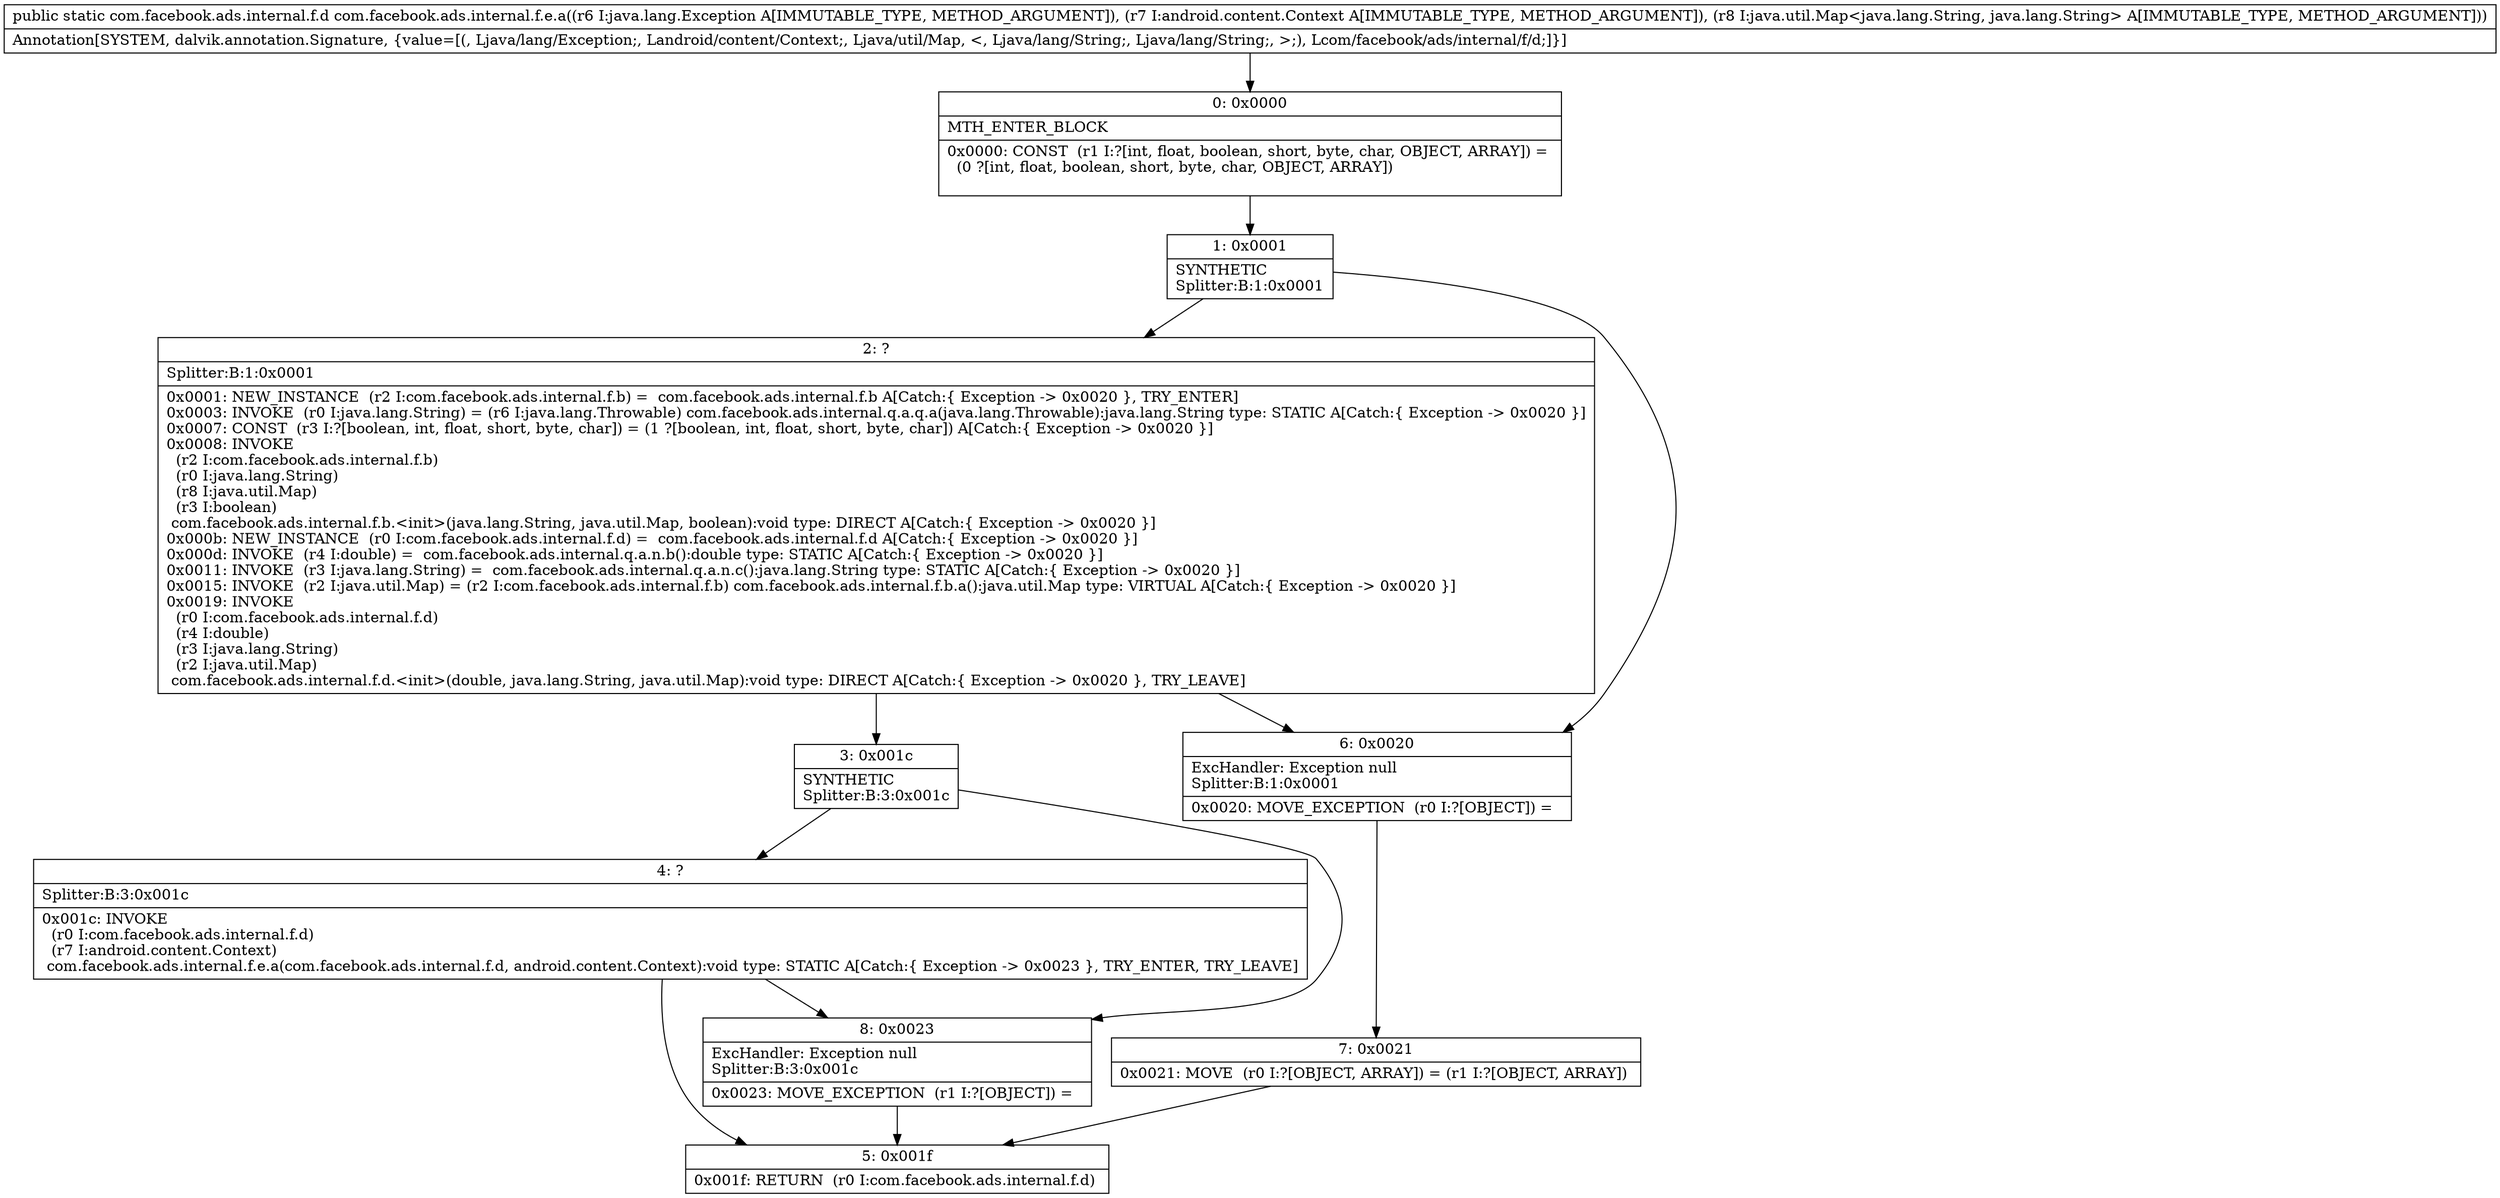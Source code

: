 digraph "CFG forcom.facebook.ads.internal.f.e.a(Ljava\/lang\/Exception;Landroid\/content\/Context;Ljava\/util\/Map;)Lcom\/facebook\/ads\/internal\/f\/d;" {
Node_0 [shape=record,label="{0\:\ 0x0000|MTH_ENTER_BLOCK\l|0x0000: CONST  (r1 I:?[int, float, boolean, short, byte, char, OBJECT, ARRAY]) = \l  (0 ?[int, float, boolean, short, byte, char, OBJECT, ARRAY])\l \l}"];
Node_1 [shape=record,label="{1\:\ 0x0001|SYNTHETIC\lSplitter:B:1:0x0001\l}"];
Node_2 [shape=record,label="{2\:\ ?|Splitter:B:1:0x0001\l|0x0001: NEW_INSTANCE  (r2 I:com.facebook.ads.internal.f.b) =  com.facebook.ads.internal.f.b A[Catch:\{ Exception \-\> 0x0020 \}, TRY_ENTER]\l0x0003: INVOKE  (r0 I:java.lang.String) = (r6 I:java.lang.Throwable) com.facebook.ads.internal.q.a.q.a(java.lang.Throwable):java.lang.String type: STATIC A[Catch:\{ Exception \-\> 0x0020 \}]\l0x0007: CONST  (r3 I:?[boolean, int, float, short, byte, char]) = (1 ?[boolean, int, float, short, byte, char]) A[Catch:\{ Exception \-\> 0x0020 \}]\l0x0008: INVOKE  \l  (r2 I:com.facebook.ads.internal.f.b)\l  (r0 I:java.lang.String)\l  (r8 I:java.util.Map)\l  (r3 I:boolean)\l com.facebook.ads.internal.f.b.\<init\>(java.lang.String, java.util.Map, boolean):void type: DIRECT A[Catch:\{ Exception \-\> 0x0020 \}]\l0x000b: NEW_INSTANCE  (r0 I:com.facebook.ads.internal.f.d) =  com.facebook.ads.internal.f.d A[Catch:\{ Exception \-\> 0x0020 \}]\l0x000d: INVOKE  (r4 I:double) =  com.facebook.ads.internal.q.a.n.b():double type: STATIC A[Catch:\{ Exception \-\> 0x0020 \}]\l0x0011: INVOKE  (r3 I:java.lang.String) =  com.facebook.ads.internal.q.a.n.c():java.lang.String type: STATIC A[Catch:\{ Exception \-\> 0x0020 \}]\l0x0015: INVOKE  (r2 I:java.util.Map) = (r2 I:com.facebook.ads.internal.f.b) com.facebook.ads.internal.f.b.a():java.util.Map type: VIRTUAL A[Catch:\{ Exception \-\> 0x0020 \}]\l0x0019: INVOKE  \l  (r0 I:com.facebook.ads.internal.f.d)\l  (r4 I:double)\l  (r3 I:java.lang.String)\l  (r2 I:java.util.Map)\l com.facebook.ads.internal.f.d.\<init\>(double, java.lang.String, java.util.Map):void type: DIRECT A[Catch:\{ Exception \-\> 0x0020 \}, TRY_LEAVE]\l}"];
Node_3 [shape=record,label="{3\:\ 0x001c|SYNTHETIC\lSplitter:B:3:0x001c\l}"];
Node_4 [shape=record,label="{4\:\ ?|Splitter:B:3:0x001c\l|0x001c: INVOKE  \l  (r0 I:com.facebook.ads.internal.f.d)\l  (r7 I:android.content.Context)\l com.facebook.ads.internal.f.e.a(com.facebook.ads.internal.f.d, android.content.Context):void type: STATIC A[Catch:\{ Exception \-\> 0x0023 \}, TRY_ENTER, TRY_LEAVE]\l}"];
Node_5 [shape=record,label="{5\:\ 0x001f|0x001f: RETURN  (r0 I:com.facebook.ads.internal.f.d) \l}"];
Node_6 [shape=record,label="{6\:\ 0x0020|ExcHandler: Exception null\lSplitter:B:1:0x0001\l|0x0020: MOVE_EXCEPTION  (r0 I:?[OBJECT]) =  \l}"];
Node_7 [shape=record,label="{7\:\ 0x0021|0x0021: MOVE  (r0 I:?[OBJECT, ARRAY]) = (r1 I:?[OBJECT, ARRAY]) \l}"];
Node_8 [shape=record,label="{8\:\ 0x0023|ExcHandler: Exception null\lSplitter:B:3:0x001c\l|0x0023: MOVE_EXCEPTION  (r1 I:?[OBJECT]) =  \l}"];
MethodNode[shape=record,label="{public static com.facebook.ads.internal.f.d com.facebook.ads.internal.f.e.a((r6 I:java.lang.Exception A[IMMUTABLE_TYPE, METHOD_ARGUMENT]), (r7 I:android.content.Context A[IMMUTABLE_TYPE, METHOD_ARGUMENT]), (r8 I:java.util.Map\<java.lang.String, java.lang.String\> A[IMMUTABLE_TYPE, METHOD_ARGUMENT]))  | Annotation[SYSTEM, dalvik.annotation.Signature, \{value=[(, Ljava\/lang\/Exception;, Landroid\/content\/Context;, Ljava\/util\/Map, \<, Ljava\/lang\/String;, Ljava\/lang\/String;, \>;), Lcom\/facebook\/ads\/internal\/f\/d;]\}]\l}"];
MethodNode -> Node_0;
Node_0 -> Node_1;
Node_1 -> Node_2;
Node_1 -> Node_6;
Node_2 -> Node_3;
Node_2 -> Node_6;
Node_3 -> Node_4;
Node_3 -> Node_8;
Node_4 -> Node_5;
Node_4 -> Node_8;
Node_6 -> Node_7;
Node_7 -> Node_5;
Node_8 -> Node_5;
}


